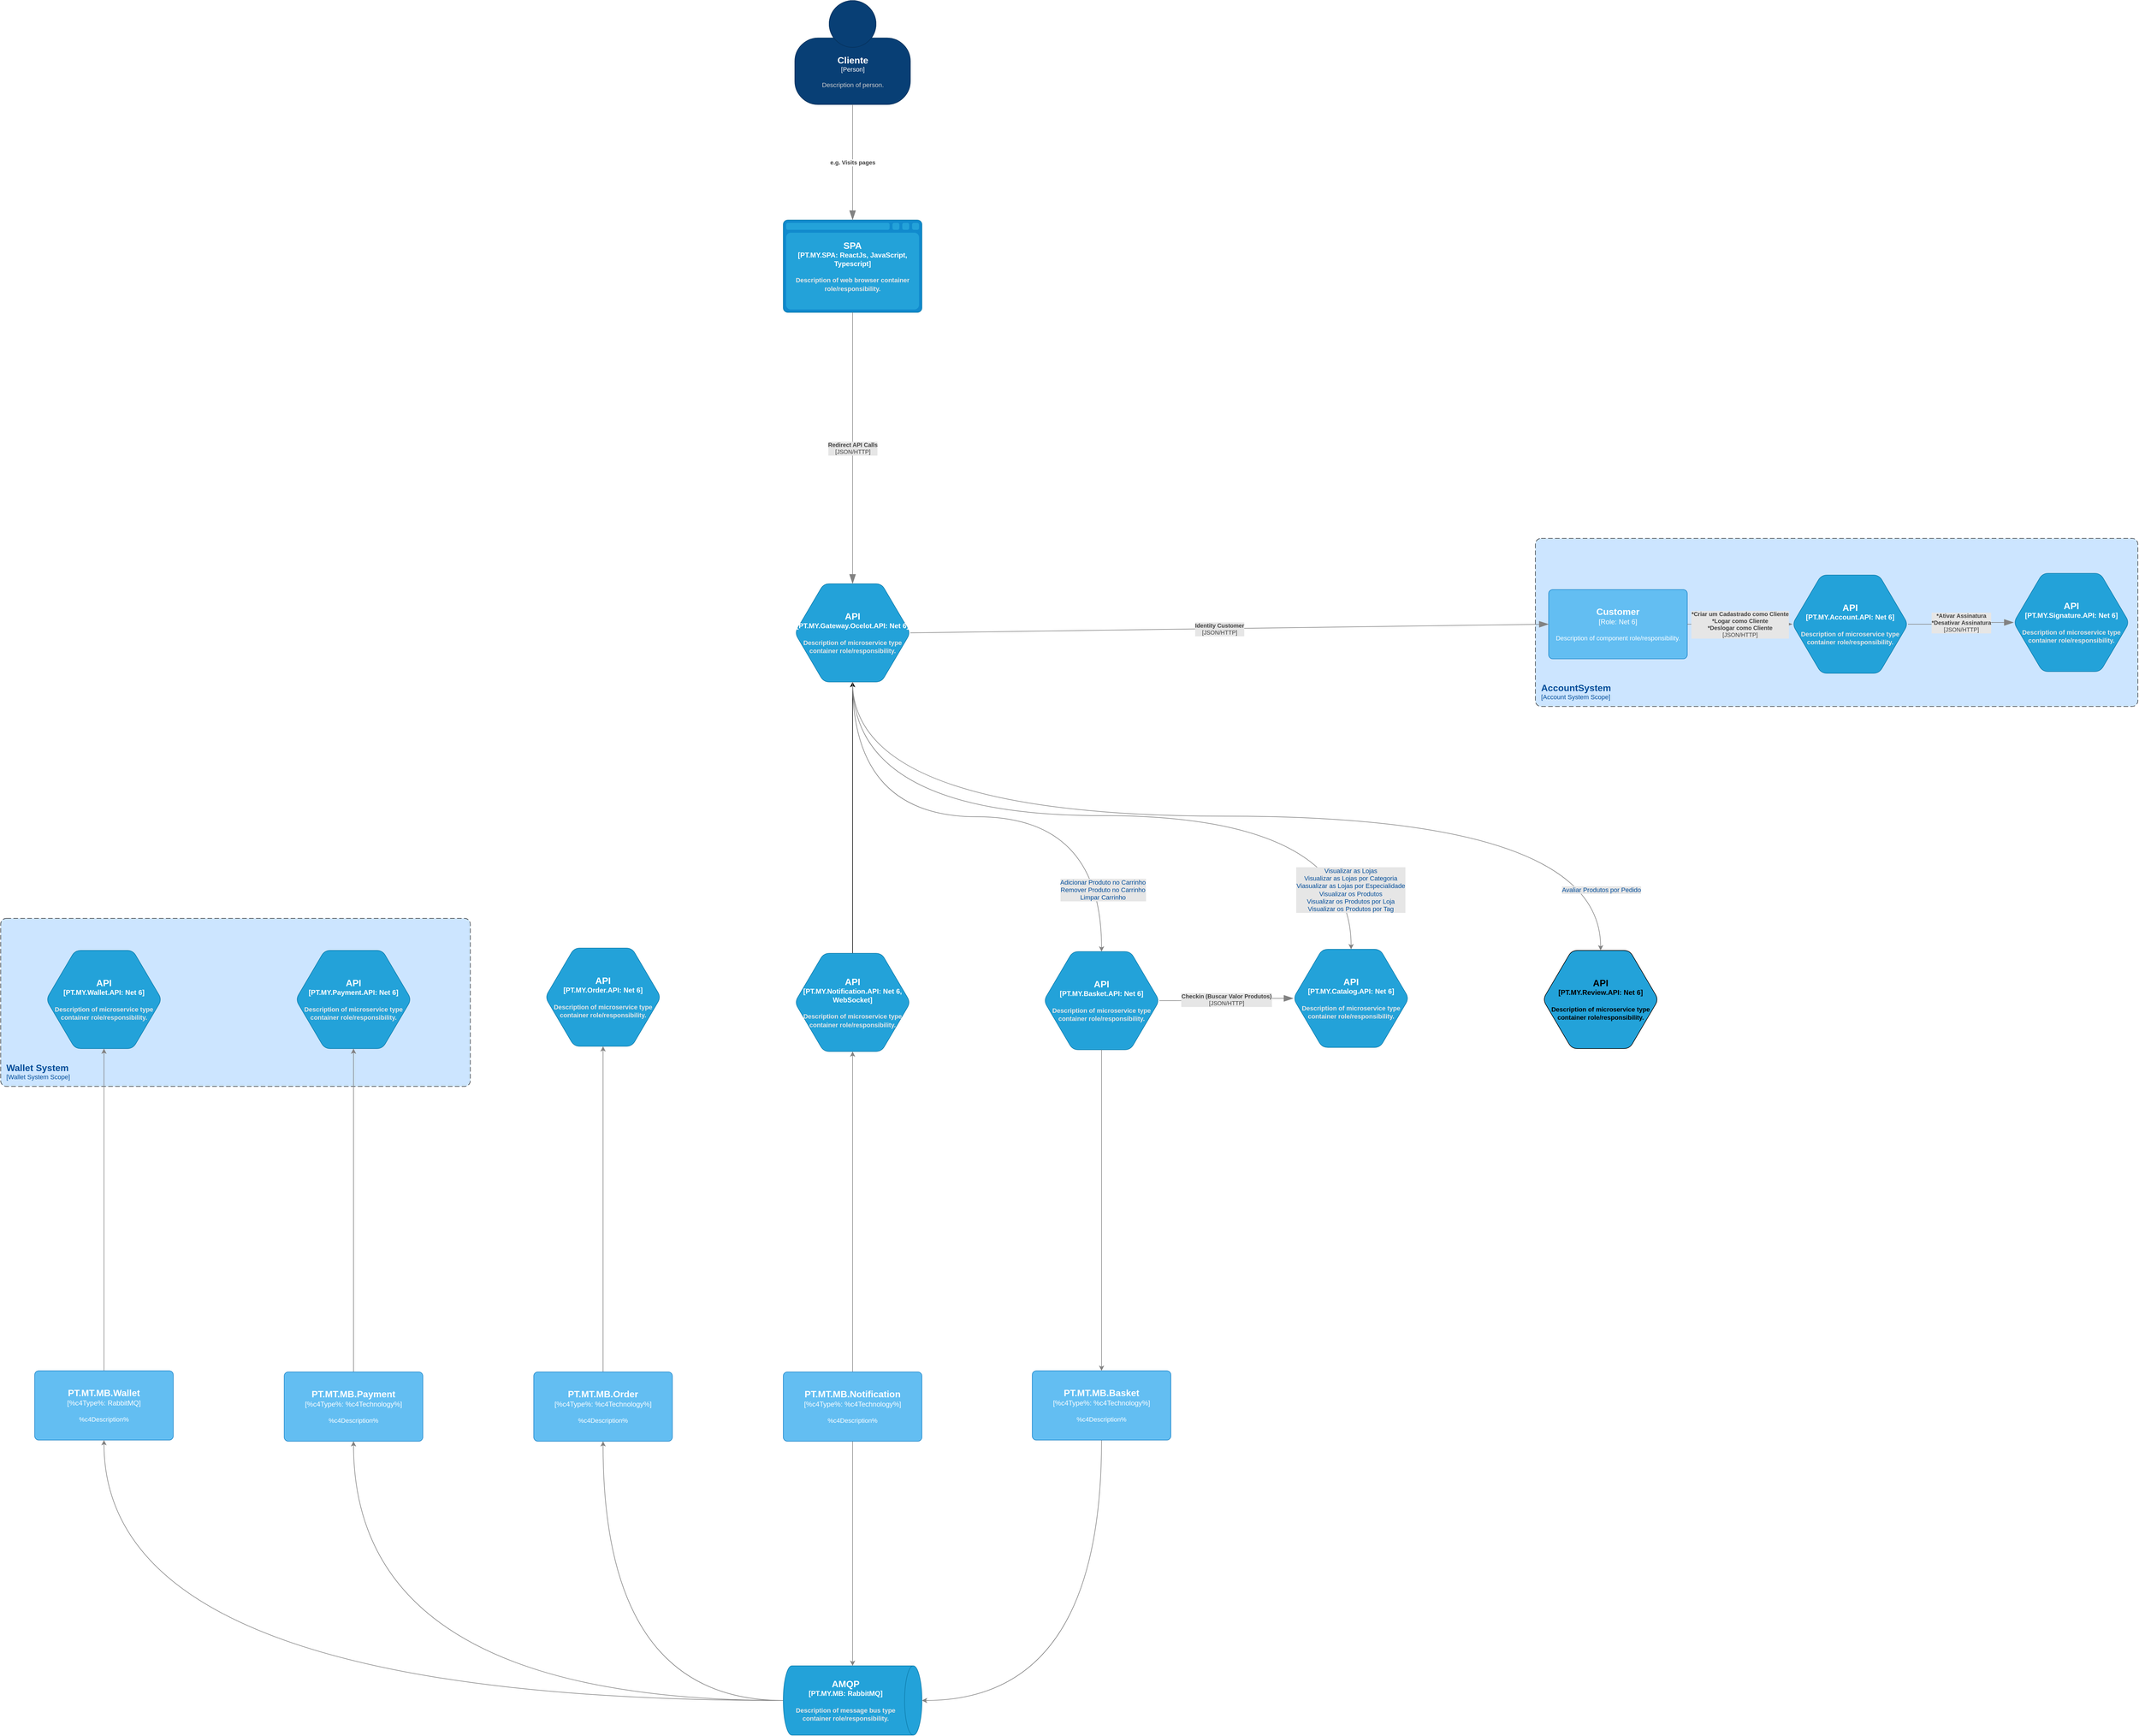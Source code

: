 <mxfile>
    <diagram id="Fgj6R5M_r8Z3wZiKoCzW" name="Client">
        <mxGraphModel dx="4357" dy="2328" grid="0" gridSize="10" guides="0" tooltips="1" connect="1" arrows="1" fold="1" page="0" pageScale="1" pageWidth="413" pageHeight="291" math="0" shadow="0">
            <root>
                <mxCell id="0"/>
                <mxCell id="1" parent="0"/>
                <object placeholders="1" c4Name="AccountSystem" c4Type="AccountScope" c4Application="Account System Scope" label="&lt;font style=&quot;font-size: 16px&quot;&gt;&lt;b&gt;&lt;div style=&quot;text-align: left&quot;&gt;%c4Name%&lt;/div&gt;&lt;/b&gt;&lt;/font&gt;&lt;div style=&quot;text-align: left&quot;&gt;[%c4Application%]&lt;/div&gt;" id="18">
                    <mxCell style="rounded=1;fontSize=11;whiteSpace=wrap;html=1;dashed=1;arcSize=20;fillColor=#cce5ff;strokeColor=#36393d;labelBackgroundColor=none;align=left;verticalAlign=bottom;labelBorderColor=none;spacingTop=0;spacing=10;dashPattern=8 4;metaEdit=1;rotatable=0;perimeter=rectanglePerimeter;labelPadding=0;allowArrows=0;connectable=0;expand=0;recursiveResize=0;editable=1;pointerEvents=0;absoluteArcSize=1;points=[[0.25,0,0],[0.5,0,0],[0.75,0,0],[1,0.25,0],[1,0.5,0],[1,0.75,0],[0.75,1,0],[0.5,1,0],[0.25,1,0],[0,0.75,0],[0,0.5,0],[0,0.25,0]];fontColor=#004C99;" parent="1" vertex="1">
                        <mxGeometry x="1431" y="119.5" width="1043" height="291" as="geometry"/>
                    </mxCell>
                </object>
                <object placeholders="1" c4Name="Wallet System" c4Type="WalletScope" c4Application="Wallet System Scope" label="&lt;font style=&quot;font-size: 16px&quot;&gt;&lt;b&gt;&lt;div style=&quot;text-align: left&quot;&gt;%c4Name%&lt;/div&gt;&lt;/b&gt;&lt;/font&gt;&lt;div style=&quot;text-align: left&quot;&gt;[%c4Application%]&lt;/div&gt;" id="17">
                    <mxCell style="rounded=1;fontSize=11;whiteSpace=wrap;html=1;dashed=1;arcSize=20;fillColor=#cce5ff;strokeColor=#36393d;labelBackgroundColor=none;align=left;verticalAlign=bottom;labelBorderColor=none;spacingTop=0;spacing=10;dashPattern=8 4;metaEdit=1;rotatable=0;perimeter=rectanglePerimeter;labelPadding=0;allowArrows=0;connectable=0;expand=0;recursiveResize=0;editable=1;pointerEvents=0;absoluteArcSize=1;points=[[0.25,0,0],[0.5,0,0],[0.75,0,0],[1,0.25,0],[1,0.5,0],[1,0.75,0],[0.75,1,0],[0.5,1,0],[0.25,1,0],[0,0.75,0],[0,0.5,0],[0,0.25,0]];fontColor=#004C99;" parent="1" vertex="1">
                        <mxGeometry x="-1225.8" y="777.5" width="813" height="291" as="geometry"/>
                    </mxCell>
                </object>
                <mxCell id="27" style="edgeStyle=entityRelationEdgeStyle;html=1;exitX=0.5;exitY=1;exitDx=0;exitDy=0;exitPerimeter=0;labelBackgroundColor=#E6E6E6;fontColor=#004C99;" parent="1" edge="1">
                    <mxGeometry relative="1" as="geometry"/>
                </mxCell>
                <mxCell id="28" value="Visualizar as Lojas&lt;br&gt;Visualizar as Lojas por Categoria&lt;br&gt;Viasualizar as Lojas por Especialidade&lt;br&gt;Visualizar os Produtos&lt;br&gt;Visualizar os Produtos por Loja&lt;br&gt;Visualizar os Produtos por Tag" style="edgeLabel;html=1;align=center;verticalAlign=middle;resizable=0;points=[];fontColor=#004C99;labelBackgroundColor=#E6E6E6;" parent="27" vertex="1" connectable="0">
                    <mxGeometry x="-0.073" relative="1" as="geometry">
                        <mxPoint as="offset"/>
                    </mxGeometry>
                </mxCell>
                <object placeholders="1" c4Type="API" c4Container="PT.MY.Gateway.Ocelot.API" c4Technology="Net 6" c4Description="Description of microservice type container role/responsibility." label="&lt;font style=&quot;font-size: 16px&quot;&gt;&lt;b&gt;%c4Type%&lt;/font&gt;&lt;div&gt;[%c4Container%:&amp;nbsp;%c4Technology%]&lt;/div&gt;&lt;br&gt;&lt;div&gt;&lt;font style=&quot;font-size: 11px&quot;&gt;&lt;font color=&quot;#E6E6E6&quot;&gt;%c4Description%&lt;/font&gt;&lt;/div&gt;" id="2">
                    <mxCell style="shape=hexagon;size=50;perimeter=hexagonPerimeter2;whiteSpace=wrap;html=1;fixedSize=1;rounded=1;labelBackgroundColor=none;fillColor=#23A2D9;fontSize=12;fontColor=#ffffff;align=center;strokeColor=#0E7DAD;metaEdit=1;points=[[0.5,0,0],[1,0.25,0],[1,0.5,0],[1,0.75,0],[0.5,1,0],[0,0.75,0],[0,0.5,0],[0,0.25,0]];resizable=0;" parent="1" vertex="1">
                        <mxGeometry x="149" y="198" width="200" height="170" as="geometry"/>
                    </mxCell>
                </object>
                <object placeholders="1" c4Type="API" c4Container="PT.MY.Wallet.API" c4Technology="Net 6" c4Description="Description of microservice type container role/responsibility." label="&lt;font style=&quot;font-size: 16px&quot;&gt;&lt;b&gt;%c4Type%&lt;/font&gt;&lt;div&gt;[%c4Container%:&amp;nbsp;%c4Technology%]&lt;/div&gt;&lt;br&gt;&lt;div&gt;&lt;font style=&quot;font-size: 11px&quot;&gt;&lt;font color=&quot;#E6E6E6&quot;&gt;%c4Description%&lt;/font&gt;&lt;/div&gt;" id="3">
                    <mxCell style="shape=hexagon;size=50;perimeter=hexagonPerimeter2;whiteSpace=wrap;html=1;fixedSize=1;rounded=1;labelBackgroundColor=none;fillColor=#23A2D9;fontSize=12;fontColor=#ffffff;align=center;strokeColor=#0E7DAD;metaEdit=1;points=[[0.5,0,0],[1,0.25,0],[1,0.5,0],[1,0.75,0],[0.5,1,0],[0,0.75,0],[0,0.5,0],[0,0.25,0]];resizable=0;" parent="1" vertex="1">
                        <mxGeometry x="-1147" y="833" width="200" height="170" as="geometry"/>
                    </mxCell>
                </object>
                <object placeholders="1" c4Type="API" c4Container="PT.MY.Account.API" c4Technology="Net 6" c4Description="Description of microservice type container role/responsibility." label="&lt;font style=&quot;font-size: 16px&quot;&gt;&lt;b&gt;%c4Type%&lt;/font&gt;&lt;div&gt;[%c4Container%:&amp;nbsp;%c4Technology%]&lt;/div&gt;&lt;br&gt;&lt;div&gt;&lt;font style=&quot;font-size: 11px&quot;&gt;&lt;font color=&quot;#E6E6E6&quot;&gt;%c4Description%&lt;/font&gt;&lt;/div&gt;" id="5">
                    <mxCell style="shape=hexagon;size=50;perimeter=hexagonPerimeter2;whiteSpace=wrap;html=1;fixedSize=1;rounded=1;labelBackgroundColor=none;fillColor=#23A2D9;fontSize=12;fontColor=#ffffff;align=center;strokeColor=#0E7DAD;metaEdit=1;points=[[0.5,0,0],[1,0.25,0],[1,0.5,0],[1,0.75,0],[0.5,1,0],[0,0.75,0],[0,0.5,0],[0,0.25,0]];resizable=0;" parent="1" vertex="1">
                        <mxGeometry x="1876" y="183" width="200" height="170" as="geometry"/>
                    </mxCell>
                </object>
                <object placeholders="1" c4Type="API" c4Container="PT.MY.Review.API" c4Technology="Net 6" c4Description="Description of microservice type container role/responsibility." label="&lt;font style=&quot;font-size: 16px&quot;&gt;&lt;b&gt;%c4Type%&lt;/b&gt;&lt;/font&gt;&lt;div&gt;&lt;b&gt;[%c4Container%:&amp;nbsp;%c4Technology%]&lt;/b&gt;&lt;/div&gt;&lt;b&gt;&lt;br&gt;&lt;div&gt;&lt;font style=&quot;font-size: 11px&quot;&gt;&lt;font&gt;%c4Description%&lt;/font&gt;&lt;/font&gt;&lt;/div&gt;&lt;/b&gt;" id="7">
                    <mxCell style="shape=hexagon;size=50;perimeter=hexagonPerimeter2;whiteSpace=wrap;html=1;fixedSize=1;rounded=1;labelBackgroundColor=none;fontSize=12;align=center;metaEdit=1;points=[[0.5,0,0],[1,0.25,0],[1,0.5,0],[1,0.75,0],[0.5,1,0],[0,0.75,0],[0,0.5,0],[0,0.25,0]];resizable=0;fillColor=#23A2D9;" parent="1" vertex="1">
                        <mxGeometry x="1444" y="833" width="200" height="170" as="geometry"/>
                    </mxCell>
                </object>
                <object placeholders="1" c4Type="API" c4Container="PT.MY.Payment.API" c4Technology="Net 6" c4Description="Description of microservice type container role/responsibility." label="&lt;font style=&quot;font-size: 16px&quot;&gt;&lt;b&gt;%c4Type%&lt;/font&gt;&lt;div&gt;[%c4Container%:&amp;nbsp;%c4Technology%]&lt;/div&gt;&lt;br&gt;&lt;div&gt;&lt;font style=&quot;font-size: 11px&quot;&gt;&lt;font color=&quot;#E6E6E6&quot;&gt;%c4Description%&lt;/font&gt;&lt;/div&gt;" id="8">
                    <mxCell style="shape=hexagon;size=50;perimeter=hexagonPerimeter2;whiteSpace=wrap;html=1;fixedSize=1;rounded=1;labelBackgroundColor=none;fillColor=#23A2D9;fontSize=12;fontColor=#ffffff;align=center;strokeColor=#0E7DAD;metaEdit=1;points=[[0.5,0,0],[1,0.25,0],[1,0.5,0],[1,0.75,0],[0.5,1,0],[0,0.75,0],[0,0.5,0],[0,0.25,0]];resizable=0;" parent="1" vertex="1">
                        <mxGeometry x="-715" y="833" width="200" height="170" as="geometry"/>
                    </mxCell>
                </object>
                <object placeholders="1" c4Type="API" c4Container="PT.MY.Signature.API" c4Technology="Net 6" c4Description="Description of microservice type container role/responsibility." label="&lt;font style=&quot;font-size: 16px&quot;&gt;&lt;b&gt;%c4Type%&lt;/font&gt;&lt;div&gt;[%c4Container%:&amp;nbsp;%c4Technology%]&lt;/div&gt;&lt;br&gt;&lt;div&gt;&lt;font style=&quot;font-size: 11px&quot;&gt;&lt;font color=&quot;#E6E6E6&quot;&gt;%c4Description%&lt;/font&gt;&lt;/div&gt;" id="9">
                    <mxCell style="shape=hexagon;size=50;perimeter=hexagonPerimeter2;whiteSpace=wrap;html=1;fixedSize=1;rounded=1;labelBackgroundColor=none;fillColor=#23A2D9;fontSize=12;fontColor=#ffffff;align=center;strokeColor=#0E7DAD;metaEdit=1;points=[[0.5,0,0],[1,0.25,0],[1,0.5,0],[1,0.75,0],[0.5,1,0],[0,0.75,0],[0,0.5,0],[0,0.25,0]];resizable=0;" parent="1" vertex="1">
                        <mxGeometry x="2259" y="180" width="200" height="170" as="geometry"/>
                    </mxCell>
                </object>
                <mxCell id="26" style="html=1;exitX=0.5;exitY=0;exitDx=0;exitDy=0;exitPerimeter=0;labelBackgroundColor=#E6E6E6;fontColor=#004C99;entryX=0.5;entryY=1;entryDx=0;entryDy=0;entryPerimeter=0;" parent="1" source="10" target="2" edge="1">
                    <mxGeometry relative="1" as="geometry">
                        <mxPoint x="312" y="517" as="targetPoint"/>
                    </mxGeometry>
                </mxCell>
                <object placeholders="1" c4Type="API" c4Container="PT.MY.Notification.API" c4Technology="Net 6, WebSocket" c4Description="Description of microservice type container role/responsibility." label="&lt;font style=&quot;font-size: 16px&quot;&gt;&lt;b&gt;%c4Type%&lt;/font&gt;&lt;div&gt;[%c4Container%:&amp;nbsp;%c4Technology%]&lt;/div&gt;&lt;br&gt;&lt;div&gt;&lt;font style=&quot;font-size: 11px&quot;&gt;&lt;font color=&quot;#E6E6E6&quot;&gt;%c4Description%&lt;/font&gt;&lt;/div&gt;" id="10">
                    <mxCell style="shape=hexagon;size=50;perimeter=hexagonPerimeter2;whiteSpace=wrap;html=1;fixedSize=1;rounded=1;labelBackgroundColor=none;fillColor=#23A2D9;fontSize=12;fontColor=#ffffff;align=center;strokeColor=#0E7DAD;metaEdit=1;points=[[0.5,0,0],[1,0.25,0],[1,0.5,0],[1,0.75,0],[0.5,1,0],[0,0.75,0],[0,0.5,0],[0,0.25,0]];resizable=0;" parent="1" vertex="1">
                        <mxGeometry x="149" y="838" width="200" height="170" as="geometry"/>
                    </mxCell>
                </object>
                <object placeholders="1" c4Type="API" c4Container="PT.MY.Order.API" c4Technology="Net 6" c4Description="Description of microservice type container role/responsibility." label="&lt;font style=&quot;font-size: 16px&quot;&gt;&lt;b&gt;%c4Type%&lt;/font&gt;&lt;div&gt;[%c4Container%:&amp;nbsp;%c4Technology%]&lt;/div&gt;&lt;br&gt;&lt;div&gt;&lt;font style=&quot;font-size: 11px&quot;&gt;&lt;font color=&quot;#E6E6E6&quot;&gt;%c4Description%&lt;/font&gt;&lt;/div&gt;" id="11">
                    <mxCell style="shape=hexagon;size=50;perimeter=hexagonPerimeter2;whiteSpace=wrap;html=1;fixedSize=1;rounded=1;labelBackgroundColor=none;fillColor=#23A2D9;fontSize=12;fontColor=#ffffff;align=center;strokeColor=#0E7DAD;metaEdit=1;points=[[0.5,0,0],[1,0.25,0],[1,0.5,0],[1,0.75,0],[0.5,1,0],[0,0.75,0],[0,0.5,0],[0,0.25,0]];resizable=0;" parent="1" vertex="1">
                        <mxGeometry x="-283" y="829" width="200" height="170" as="geometry"/>
                    </mxCell>
                </object>
                <mxCell id="82" style="edgeStyle=orthogonalEdgeStyle;curved=1;html=1;entryX=0.5;entryY=1;entryDx=0;entryDy=0;entryPerimeter=0;labelBackgroundColor=#E6E6E6;fontColor=#000000;strokeColor=#828282;" parent="1" source="12" target="68" edge="1">
                    <mxGeometry relative="1" as="geometry"/>
                </mxCell>
                <mxCell id="83" style="edgeStyle=orthogonalEdgeStyle;curved=1;html=1;entryX=0.5;entryY=1;entryDx=0;entryDy=0;entryPerimeter=0;labelBackgroundColor=#E6E6E6;fontColor=#000000;strokeColor=#828282;" parent="1" source="12" target="73" edge="1">
                    <mxGeometry relative="1" as="geometry"/>
                </mxCell>
                <mxCell id="84" style="edgeStyle=orthogonalEdgeStyle;curved=1;html=1;entryX=0.5;entryY=1;entryDx=0;entryDy=0;entryPerimeter=0;labelBackgroundColor=#E6E6E6;fontColor=#000000;strokeColor=#828282;" parent="1" source="12" target="74" edge="1">
                    <mxGeometry relative="1" as="geometry"/>
                </mxCell>
                <object placeholders="1" c4Type="AMQP" c4Container="PT.MY.MB" c4Technology="RabbitMQ" c4Description="Description of message bus type container role/responsibility." label="&lt;font style=&quot;font-size: 16px&quot;&gt;&lt;b&gt;%c4Type%&lt;/font&gt;&lt;div&gt;[%c4Container%:&amp;nbsp;%c4Technology%]&lt;/div&gt;&lt;br&gt;&lt;div&gt;&lt;font style=&quot;font-size: 11px&quot;&gt;&lt;font color=&quot;#E6E6E6&quot;&gt;%c4Description%&lt;/font&gt;&lt;/div&gt;" id="12">
                    <mxCell style="shape=cylinder3;size=15;direction=south;whiteSpace=wrap;html=1;boundedLbl=1;rounded=0;labelBackgroundColor=none;fillColor=#23A2D9;fontSize=12;fontColor=#ffffff;align=center;strokeColor=#0E7DAD;metaEdit=1;points=[[0.5,0,0],[1,0.25,0],[1,0.5,0],[1,0.75,0],[0.5,1,0],[0,0.75,0],[0,0.5,0],[0,0.25,0]];resizable=0;" parent="1" vertex="1">
                        <mxGeometry x="129" y="2072" width="240" height="120" as="geometry"/>
                    </mxCell>
                </object>
                <object placeholders="1" c4Name="Cliente" c4Type="Person" c4Description="Description of person." label="&lt;font style=&quot;font-size: 16px&quot;&gt;&lt;b&gt;%c4Name%&lt;/b&gt;&lt;/font&gt;&lt;div&gt;[%c4Type%]&lt;/div&gt;&lt;br&gt;&lt;div&gt;&lt;font style=&quot;font-size: 11px&quot;&gt;&lt;font color=&quot;#cccccc&quot;&gt;%c4Description%&lt;/font&gt;&lt;/div&gt;" id="14">
                    <mxCell style="html=1;fontSize=11;dashed=0;whitespace=wrap;fillColor=#083F75;strokeColor=#06315C;fontColor=#ffffff;shape=mxgraph.c4.person2;align=center;metaEdit=1;points=[[0.5,0,0],[1,0.5,0],[1,0.75,0],[0.75,1,0],[0.5,1,0],[0.25,1,0],[0,0.75,0],[0,0.5,0]];resizable=0;" parent="1" vertex="1">
                        <mxGeometry x="149" y="-812" width="200" height="180" as="geometry"/>
                    </mxCell>
                </object>
                <object placeholders="1" c4Name="Customer" c4Type="Role" c4Technology="Net 6" c4Description="Description of component role/responsibility." label="&lt;font style=&quot;font-size: 16px&quot;&gt;&lt;b&gt;%c4Name%&lt;/b&gt;&lt;/font&gt;&lt;div&gt;[%c4Type%: %c4Technology%]&lt;/div&gt;&lt;br&gt;&lt;div&gt;&lt;font style=&quot;font-size: 11px&quot;&gt;%c4Description%&lt;/font&gt;&lt;/div&gt;" id="15">
                    <mxCell style="rounded=1;whiteSpace=wrap;html=1;labelBackgroundColor=none;fillColor=#63BEF2;fontColor=#ffffff;align=center;arcSize=6;strokeColor=#2086C9;metaEdit=1;resizable=0;points=[[0.25,0,0],[0.5,0,0],[0.75,0,0],[1,0.25,0],[1,0.5,0],[1,0.75,0],[0.75,1,0],[0.5,1,0],[0.25,1,0],[0,0.75,0],[0,0.5,0],[0,0.25,0]];" parent="1" vertex="1">
                        <mxGeometry x="1454" y="208" width="240" height="120" as="geometry"/>
                    </mxCell>
                </object>
                <object placeholders="1" c4Type="SPA" c4Container="PT.MY.SPA" c4Technology="ReactJs, JavaScript, Typescript" c4Description="Description of web browser container role/responsibility." label="&lt;font style=&quot;font-size: 16px&quot;&gt;&lt;b&gt;%c4Type%&lt;/font&gt;&lt;div&gt;[%c4Container%:&amp;nbsp;%c4Technology%]&lt;/div&gt;&lt;br&gt;&lt;div&gt;&lt;font style=&quot;font-size: 11px&quot;&gt;&lt;font color=&quot;#E6E6E6&quot;&gt;%c4Description%&lt;/font&gt;&lt;/div&gt;" id="16">
                    <mxCell style="shape=mxgraph.c4.webBrowserContainer;whiteSpace=wrap;html=1;boundedLbl=1;rounded=0;labelBackgroundColor=none;fillColor=#118ACD;fontSize=12;fontColor=#ffffff;align=center;strokeColor=#0E7DAD;metaEdit=1;points=[[0.5,0,0],[1,0.25,0],[1,0.5,0],[1,0.75,0],[0.5,1,0],[0,0.75,0],[0,0.5,0],[0,0.25,0]];resizable=0;" parent="1" vertex="1">
                        <mxGeometry x="129" y="-432" width="240" height="160" as="geometry"/>
                    </mxCell>
                </object>
                <object placeholders="1" c4Type="Relationship" c4Technology="JSON/HTTP" c4Description="Redirect API Calls" label="&lt;div style=&quot;text-align: left&quot;&gt;&lt;div style=&quot;text-align: center&quot;&gt;&lt;b&gt;%c4Description%&lt;/b&gt;&lt;/div&gt;&lt;div style=&quot;text-align: center&quot;&gt;[%c4Technology%]&lt;/div&gt;&lt;/div&gt;" id="20">
                    <mxCell style="endArrow=blockThin;html=1;fontSize=10;fontColor=#404040;strokeWidth=1;endFill=1;strokeColor=#828282;elbow=vertical;metaEdit=1;endSize=14;startSize=14;jumpStyle=arc;jumpSize=16;rounded=0;edgeStyle=orthogonalEdgeStyle;exitX=0.5;exitY=1;exitDx=0;exitDy=0;exitPerimeter=0;entryX=0.5;entryY=0;entryDx=0;entryDy=0;entryPerimeter=0;labelBackgroundColor=#E6E6E6;" parent="1" source="16" target="2" edge="1">
                        <mxGeometry x="-0.007" width="240" relative="1" as="geometry">
                            <mxPoint x="770" y="-78" as="sourcePoint"/>
                            <mxPoint x="1010" y="-78" as="targetPoint"/>
                            <mxPoint y="1" as="offset"/>
                        </mxGeometry>
                    </mxCell>
                </object>
                <object placeholders="1" c4Type="Relationship" c4Description="e.g. Visits pages" label="&lt;div style=&quot;text-align: left&quot;&gt;&lt;div style=&quot;text-align: center&quot;&gt;&lt;b&gt;%c4Description%&lt;/b&gt;&lt;/div&gt;" id="21">
                    <mxCell style="endArrow=blockThin;html=1;fontSize=10;fontColor=#404040;strokeWidth=1;endFill=1;strokeColor=#828282;elbow=vertical;metaEdit=1;endSize=14;startSize=14;jumpStyle=arc;jumpSize=16;rounded=0;edgeStyle=orthogonalEdgeStyle;exitX=0.5;exitY=1;exitDx=0;exitDy=0;exitPerimeter=0;entryX=0.5;entryY=0;entryDx=0;entryDy=0;entryPerimeter=0;" parent="1" source="14" target="16" edge="1">
                        <mxGeometry width="240" relative="1" as="geometry">
                            <mxPoint x="770" y="-78" as="sourcePoint"/>
                            <mxPoint x="1010" y="-78" as="targetPoint"/>
                        </mxGeometry>
                    </mxCell>
                </object>
                <object placeholders="1" c4Type="Relationship" c4Technology="JSON/HTTP" c4Description="*Criar um Cadastrado como Cliente&#10;*Logar como Cliente&#10;*Deslogar como Cliente" label="&lt;div style=&quot;text-align: left&quot;&gt;&lt;div style=&quot;text-align: center&quot;&gt;&lt;b&gt;%c4Description%&lt;/b&gt;&lt;/div&gt;&lt;div style=&quot;text-align: center&quot;&gt;[%c4Technology%]&lt;/div&gt;&lt;/div&gt;" id="22">
                    <mxCell style="endArrow=blockThin;html=1;fontSize=10;fontColor=#404040;strokeWidth=1;endFill=1;strokeColor=#828282;elbow=vertical;metaEdit=1;endSize=14;startSize=14;jumpStyle=arc;jumpSize=16;rounded=0;edgeStyle=orthogonalEdgeStyle;labelBackgroundColor=#E6E6E6;exitX=1;exitY=0.5;exitDx=0;exitDy=0;exitPerimeter=0;entryX=0;entryY=0.5;entryDx=0;entryDy=0;entryPerimeter=0;" parent="1" source="15" target="5" edge="1">
                        <mxGeometry x="0.001" width="240" relative="1" as="geometry">
                            <mxPoint x="730" y="253" as="sourcePoint"/>
                            <mxPoint x="703" y="159" as="targetPoint"/>
                            <mxPoint as="offset"/>
                        </mxGeometry>
                    </mxCell>
                </object>
                <object placeholders="1" c4Type="Relationship" c4Technology="JSON/HTTP" c4Description="Identity Customer" label="&lt;div style=&quot;text-align: left&quot;&gt;&lt;div style=&quot;text-align: center&quot;&gt;&lt;b&gt;%c4Description%&lt;/b&gt;&lt;/div&gt;&lt;div style=&quot;text-align: center&quot;&gt;[%c4Technology%]&lt;/div&gt;&lt;/div&gt;" id="23">
                    <mxCell style="endArrow=blockThin;html=1;fontSize=10;fontColor=#404040;strokeWidth=1;endFill=1;strokeColor=#828282;elbow=vertical;metaEdit=1;endSize=14;startSize=14;jumpStyle=arc;jumpSize=16;rounded=0;labelBackgroundColor=#E6E6E6;exitX=1;exitY=0.5;exitDx=0;exitDy=0;exitPerimeter=0;entryX=0;entryY=0.5;entryDx=0;entryDy=0;entryPerimeter=0;" parent="1" source="2" target="15" edge="1">
                        <mxGeometry x="-0.032" width="240" relative="1" as="geometry">
                            <mxPoint x="1013" y="275.0" as="sourcePoint"/>
                            <mxPoint x="739" y="265" as="targetPoint"/>
                            <mxPoint as="offset"/>
                        </mxGeometry>
                    </mxCell>
                </object>
                <object placeholders="1" c4Type="Relationship" c4Technology="JSON/HTTP" c4Description="*Ativar Assinatura&#10;*Desativar Assinatura" label="&lt;div style=&quot;text-align: left&quot;&gt;&lt;div style=&quot;text-align: center&quot;&gt;&lt;b&gt;%c4Description%&lt;/b&gt;&lt;/div&gt;&lt;div style=&quot;text-align: center&quot;&gt;[%c4Technology%]&lt;/div&gt;&lt;/div&gt;" id="24">
                    <mxCell style="endArrow=blockThin;html=1;fontSize=10;fontColor=#404040;strokeWidth=1;endFill=1;strokeColor=#828282;elbow=vertical;metaEdit=1;endSize=14;startSize=14;jumpStyle=arc;jumpSize=16;rounded=0;edgeStyle=orthogonalEdgeStyle;labelBackgroundColor=#E6E6E6;exitX=1;exitY=0.5;exitDx=0;exitDy=0;exitPerimeter=0;entryX=0;entryY=0.5;entryDx=0;entryDy=0;entryPerimeter=0;" parent="1" source="5" target="9" edge="1">
                        <mxGeometry x="0.017" width="240" relative="1" as="geometry">
                            <mxPoint x="1166" y="347" as="sourcePoint"/>
                            <mxPoint x="1406" y="347" as="targetPoint"/>
                            <mxPoint as="offset"/>
                        </mxGeometry>
                    </mxCell>
                </object>
                <mxCell id="29" style="edgeStyle=orthogonalEdgeStyle;html=1;labelBackgroundColor=#E6E6E6;fontColor=#004C99;entryX=0.5;entryY=0;entryDx=0;entryDy=0;entryPerimeter=0;curved=1;exitX=0.5;exitY=1;exitDx=0;exitDy=0;exitPerimeter=0;strokeColor=#828282;" parent="1" source="2" target="7" edge="1">
                    <mxGeometry relative="1" as="geometry">
                        <mxPoint x="730" y="340" as="sourcePoint"/>
                        <mxPoint x="1206.102" y="594" as="targetPoint"/>
                    </mxGeometry>
                </mxCell>
                <mxCell id="30" value="Avaliar Produtos por Pedido" style="edgeLabel;html=1;align=center;verticalAlign=middle;resizable=0;points=[];fontColor=#004C99;labelBackgroundColor=#E6E6E6;" parent="29" vertex="1" connectable="0">
                    <mxGeometry x="-0.073" relative="1" as="geometry">
                        <mxPoint x="712" y="127" as="offset"/>
                    </mxGeometry>
                </mxCell>
                <mxCell id="36" style="edgeStyle=orthogonalEdgeStyle;html=1;exitX=0.5;exitY=1;exitDx=0;exitDy=0;exitPerimeter=0;labelBackgroundColor=#E6E6E6;fontColor=#004C99;curved=1;entryX=0.5;entryY=0;entryDx=0;entryDy=0;entryPerimeter=0;strokeColor=#828282;" parent="1" source="2" target="42" edge="1">
                    <mxGeometry relative="1" as="geometry">
                        <mxPoint x="539" y="420.5" as="sourcePoint"/>
                        <mxPoint x="1196" y="821" as="targetPoint"/>
                    </mxGeometry>
                </mxCell>
                <mxCell id="37" value="Visualizar as Lojas&lt;br&gt;Visualizar as Lojas por Categoria&lt;br&gt;Viasualizar as Lojas por Especialidade&lt;br&gt;Visualizar os Produtos&lt;br&gt;Visualizar os Produtos por Loja&lt;br&gt;Visualizar os Produtos por Tag" style="edgeLabel;html=1;align=center;verticalAlign=middle;resizable=0;points=[];fontColor=#004C99;labelBackgroundColor=#E6E6E6;" parent="36" vertex="1" connectable="0">
                    <mxGeometry x="-0.073" relative="1" as="geometry">
                        <mxPoint x="479" y="128" as="offset"/>
                    </mxGeometry>
                </mxCell>
                <mxCell id="39" style="edgeStyle=orthogonalEdgeStyle;html=1;exitX=0.5;exitY=1;exitDx=0;exitDy=0;exitPerimeter=0;labelBackgroundColor=#E6E6E6;fontColor=#004C99;curved=1;strokeColor=#828282;entryX=0.5;entryY=0;entryDx=0;entryDy=0;entryPerimeter=0;" parent="1" source="2" target="43" edge="1">
                    <mxGeometry relative="1" as="geometry">
                        <mxPoint x="599" y="360" as="sourcePoint"/>
                        <mxPoint x="922.974" y="827" as="targetPoint"/>
                    </mxGeometry>
                </mxCell>
                <mxCell id="40" value="Adicionar Produto no Carrinho&lt;br&gt;Remover Produto no Carrinho&lt;br&gt;Limpar Carrinho" style="edgeLabel;html=1;align=center;verticalAlign=middle;resizable=0;points=[];fontColor=#004C99;labelBackgroundColor=#E6E6E6;" parent="39" vertex="1" connectable="0">
                    <mxGeometry x="-0.073" relative="1" as="geometry">
                        <mxPoint x="250" y="126" as="offset"/>
                    </mxGeometry>
                </mxCell>
                <object placeholders="1" c4Type="API" c4Container="PT.MY.Catalog.API" c4Technology="Net 6" c4Description="Description of microservice type container role/responsibility." label="&lt;font style=&quot;font-size: 16px&quot;&gt;&lt;b&gt;%c4Type%&lt;/font&gt;&lt;div&gt;[%c4Container%:&amp;nbsp;%c4Technology%]&lt;/div&gt;&lt;br&gt;&lt;div&gt;&lt;font style=&quot;font-size: 11px&quot;&gt;&lt;font color=&quot;#E6E6E6&quot;&gt;%c4Description%&lt;/font&gt;&lt;/div&gt;" id="42">
                    <mxCell style="shape=hexagon;size=50;perimeter=hexagonPerimeter2;whiteSpace=wrap;html=1;fixedSize=1;rounded=1;labelBackgroundColor=none;fillColor=#23A2D9;fontSize=12;fontColor=#ffffff;align=center;strokeColor=#0E7DAD;metaEdit=1;points=[[0.5,0,0],[1,0.25,0],[1,0.5,0],[1,0.75,0],[0.5,1,0],[0,0.75,0],[0,0.5,0],[0,0.25,0]];resizable=0;" parent="1" vertex="1">
                        <mxGeometry x="1012" y="831" width="200" height="170" as="geometry"/>
                    </mxCell>
                </object>
                <object placeholders="1" c4Type="API" c4Container="PT.MY.Basket.API" c4Technology="Net 6" c4Description="Description of microservice type container role/responsibility." label="&lt;font style=&quot;font-size: 16px&quot;&gt;&lt;b&gt;%c4Type%&lt;/font&gt;&lt;div&gt;[%c4Container%:&amp;nbsp;%c4Technology%]&lt;/div&gt;&lt;br&gt;&lt;div&gt;&lt;font style=&quot;font-size: 11px&quot;&gt;&lt;font color=&quot;#E6E6E6&quot;&gt;%c4Description%&lt;/font&gt;&lt;/div&gt;" id="43">
                    <mxCell style="shape=hexagon;size=50;perimeter=hexagonPerimeter2;whiteSpace=wrap;html=1;fixedSize=1;rounded=1;labelBackgroundColor=none;fillColor=#23A2D9;fontSize=12;fontColor=#ffffff;align=center;strokeColor=#0E7DAD;metaEdit=1;points=[[0.5,0,0],[1,0.25,0],[1,0.5,0],[1,0.75,0],[0.5,1,0],[0,0.75,0],[0,0.5,0],[0,0.25,0]];resizable=0;" parent="1" vertex="1">
                        <mxGeometry x="580" y="835" width="200" height="170" as="geometry"/>
                    </mxCell>
                </object>
                <object placeholders="1" c4Type="Relationship" c4Technology="JSON/HTTP" c4Description="Checkin (Buscar Valor Produtos)" label="&lt;div style=&quot;text-align: left&quot;&gt;&lt;div style=&quot;text-align: center&quot;&gt;&lt;b&gt;%c4Description%&lt;/b&gt;&lt;/div&gt;&lt;div style=&quot;text-align: center&quot;&gt;[%c4Technology%]&lt;/div&gt;&lt;/div&gt;" id="49">
                    <mxCell style="endArrow=blockThin;html=1;fontSize=10;fontColor=#404040;strokeWidth=1;endFill=1;strokeColor=#828282;elbow=vertical;metaEdit=1;endSize=14;startSize=14;jumpStyle=arc;jumpSize=16;rounded=0;edgeStyle=orthogonalEdgeStyle;labelBackgroundColor=#E6E6E6;curved=1;entryX=0;entryY=0.5;entryDx=0;entryDy=0;entryPerimeter=0;exitX=1;exitY=0.5;exitDx=0;exitDy=0;exitPerimeter=0;" parent="1" source="43" target="42" edge="1">
                        <mxGeometry width="240" relative="1" as="geometry">
                            <mxPoint x="368" y="870" as="sourcePoint"/>
                            <mxPoint x="608" y="870" as="targetPoint"/>
                        </mxGeometry>
                    </mxCell>
                </object>
                <mxCell id="85" style="edgeStyle=orthogonalEdgeStyle;curved=1;html=1;entryX=0.5;entryY=1;entryDx=0;entryDy=0;entryPerimeter=0;labelBackgroundColor=#E6E6E6;fontColor=#000000;strokeColor=#828282;" parent="1" source="68" target="11" edge="1">
                    <mxGeometry relative="1" as="geometry"/>
                </mxCell>
                <object placeholders="1" c4Name="PT.MT.MB.Order" label="&lt;font style=&quot;font-size: 16px&quot;&gt;&lt;b&gt;%c4Name%&lt;/b&gt;&lt;/font&gt;&lt;div&gt;[%c4Type%: %c4Technology%]&lt;/div&gt;&lt;br&gt;&lt;div&gt;&lt;font style=&quot;font-size: 11px&quot;&gt;%c4Description%&lt;/font&gt;&lt;/div&gt;" Status="CheckoutProcess (O Cliente fecha o carrinho);&#10;OrderCreated (Cliente faz Pedido) - (Lojista e Notificado);&#10;OrderPayment (O Pedido do Cliente foi Pago) - *Lojista e Notificado)&#10;OrderAccepted (Lojista aceita o Pedido) -  (Cliente e Notificado);&#10;OrderInProcess (Lojista começa a produzir o Pedido) -  (Cliente e Notificado); &#10;OrderReady (Pedido produzido com sucesso) - (Cliente e Notificado);&#10;OrderWaitingDelivery (Pedido esta aguardando o Motorista) - (Cliente e Motorista são Notificados);&#10;OrderAcceptedDriver (Motorista aceita o Pedido) - (Cliente e Lojista são Notificados);&#10;OrderCollectedDriver (Motorista pega o pedido) - (Cliente e Lojista são notificados);&#10;OrderInMotion (O motorista envia notificações de trajetoria) - (Cliente é Lojista são notificados da Trajetoria);&#10;OrderDelivered (O motorista entrega para cliente é mesmo aceita no App) (Cliente, Motorista e Lojista são  notificados)&#10;" id="68">
                    <mxCell style="rounded=1;whiteSpace=wrap;html=1;labelBackgroundColor=none;fillColor=#63BEF2;fontColor=#ffffff;align=center;arcSize=6;strokeColor=#2086C9;metaEdit=1;resizable=0;points=[[0.25,0,0],[0.5,0,0],[0.75,0,0],[1,0.25,0],[1,0.5,0],[1,0.75,0],[0.75,1,0],[0.5,1,0],[0.25,1,0],[0,0.75,0],[0,0.5,0],[0,0.25,0]];" parent="1" vertex="1">
                        <mxGeometry x="-303" y="1563" width="240" height="120" as="geometry"/>
                    </mxCell>
                </object>
                <mxCell id="76" style="edgeStyle=orthogonalEdgeStyle;curved=1;html=1;entryX=0.5;entryY=1;entryDx=0;entryDy=0;entryPerimeter=0;labelBackgroundColor=#E6E6E6;fontColor=#000000;strokeColor=#828282;" parent="1" source="71" target="10" edge="1">
                    <mxGeometry relative="1" as="geometry"/>
                </mxCell>
                <mxCell id="80" style="edgeStyle=orthogonalEdgeStyle;curved=1;html=1;entryX=0;entryY=0.5;entryDx=0;entryDy=0;entryPerimeter=0;labelBackgroundColor=#E6E6E6;fontColor=#000000;strokeColor=#828282;" parent="1" source="71" target="12" edge="1">
                    <mxGeometry relative="1" as="geometry"/>
                </mxCell>
                <object placeholders="1" c4Name="PT.MT.MB.Notification" label="&lt;font style=&quot;font-size: 16px&quot;&gt;&lt;b&gt;%c4Name%&lt;/b&gt;&lt;/font&gt;&lt;div&gt;[%c4Type%: %c4Technology%]&lt;/div&gt;&lt;br&gt;&lt;div&gt;&lt;font style=&quot;font-size: 11px&quot;&gt;%c4Description%&lt;/font&gt;&lt;/div&gt;" Subscriber="OrderCreated ;&#10;OrderAccepted ;&#10;OrderInProcess ;&#10;OrderReady ;&#10;OrderWaitingDelivery ;&#10;OrderAcceptedDriver ;&#10;OrderCollectedDriver;&#10;OrderInMotion;&#10;OrderDelivered;&#10;PaymentProcess;&#10;PaymentSucess;&#10;PaymentFailed;&#10;&#10;&#10;&#10;&#10;" id="71">
                    <mxCell style="rounded=1;whiteSpace=wrap;html=1;labelBackgroundColor=none;fillColor=#63BEF2;fontColor=#ffffff;align=center;arcSize=6;strokeColor=#2086C9;metaEdit=1;resizable=0;points=[[0.25,0,0],[0.5,0,0],[0.75,0,0],[1,0.25,0],[1,0.5,0],[1,0.75,0],[0.75,1,0],[0.5,1,0],[0.25,1,0],[0,0.75,0],[0,0.5,0],[0,0.25,0]];" parent="1" vertex="1">
                        <mxGeometry x="129" y="1563" width="240" height="120" as="geometry"/>
                    </mxCell>
                </object>
                <mxCell id="81" style="edgeStyle=orthogonalEdgeStyle;curved=1;html=1;entryX=0.5;entryY=0;entryDx=0;entryDy=0;entryPerimeter=0;labelBackgroundColor=#E6E6E6;fontColor=#000000;strokeColor=#828282;exitX=0.5;exitY=1;exitDx=0;exitDy=0;exitPerimeter=0;" parent="1" source="72" target="12" edge="1">
                    <mxGeometry relative="1" as="geometry"/>
                </mxCell>
                <object placeholders="1" c4Name="PT.MT.MB.Basket" label="&lt;font style=&quot;font-size: 16px&quot;&gt;&lt;b&gt;%c4Name%&lt;/b&gt;&lt;/font&gt;&lt;div&gt;[%c4Type%: %c4Technology%]&lt;/div&gt;&lt;br&gt;&lt;div&gt;&lt;font style=&quot;font-size: 11px&quot;&gt;%c4Description%&lt;/font&gt;&lt;/div&gt;" Publisher="CheckoutProcess" id="72">
                    <mxCell style="rounded=1;whiteSpace=wrap;html=1;labelBackgroundColor=none;fillColor=#63BEF2;fontColor=#ffffff;align=center;arcSize=6;strokeColor=#2086C9;metaEdit=1;resizable=0;points=[[0.25,0,0],[0.5,0,0],[0.75,0,0],[1,0.25,0],[1,0.5,0],[1,0.75,0],[0.75,1,0],[0.5,1,0],[0.25,1,0],[0,0.75,0],[0,0.5,0],[0,0.25,0]];" parent="1" vertex="1">
                        <mxGeometry x="560" y="1561" width="240" height="120" as="geometry"/>
                    </mxCell>
                </object>
                <mxCell id="88" style="edgeStyle=orthogonalEdgeStyle;curved=1;html=1;entryX=0.5;entryY=1;entryDx=0;entryDy=0;entryPerimeter=0;labelBackgroundColor=#E6E6E6;fontColor=#000000;strokeColor=#828282;" parent="1" source="73" target="8" edge="1">
                    <mxGeometry relative="1" as="geometry"/>
                </mxCell>
                <object placeholders="1" c4Name="PT.MT.MB.Payment" label="&lt;font style=&quot;font-size: 16px&quot;&gt;&lt;b&gt;%c4Name%&lt;/b&gt;&lt;/font&gt;&lt;div&gt;[%c4Type%: %c4Technology%]&lt;/div&gt;&lt;br&gt;&lt;div&gt;&lt;font style=&quot;font-size: 11px&quot;&gt;%c4Description%&lt;/font&gt;&lt;/div&gt;" Publisher="PaymentProcess;&#10;PaymentSucess;&#10;PaymentFailed;" Subscriber="OrderCreated;" id="73">
                    <mxCell style="rounded=1;whiteSpace=wrap;html=1;labelBackgroundColor=none;fillColor=#63BEF2;fontColor=#ffffff;align=center;arcSize=6;strokeColor=#2086C9;metaEdit=1;resizable=0;points=[[0.25,0,0],[0.5,0,0],[0.75,0,0],[1,0.25,0],[1,0.5,0],[1,0.75,0],[0.75,1,0],[0.5,1,0],[0.25,1,0],[0,0.75,0],[0,0.5,0],[0,0.25,0]];" parent="1" vertex="1">
                        <mxGeometry x="-735" y="1563" width="240" height="120" as="geometry"/>
                    </mxCell>
                </object>
                <mxCell id="87" style="edgeStyle=orthogonalEdgeStyle;curved=1;html=1;entryX=0.5;entryY=1;entryDx=0;entryDy=0;entryPerimeter=0;labelBackgroundColor=#E6E6E6;fontColor=#000000;strokeColor=#828282;" parent="1" source="74" target="3" edge="1">
                    <mxGeometry relative="1" as="geometry"/>
                </mxCell>
                <object placeholders="1" c4Name="PT.MT.MB.Wallet" c4Technology="RabbitMQ" label="&lt;font style=&quot;font-size: 16px&quot;&gt;&lt;b&gt;%c4Name%&lt;/b&gt;&lt;/font&gt;&lt;div&gt;[%c4Type%: %c4Technology%]&lt;/div&gt;&lt;br&gt;&lt;div&gt;&lt;font style=&quot;font-size: 11px&quot;&gt;%c4Description%&lt;/font&gt;&lt;/div&gt;" Subscriber="PaymentSucess;" id="74">
                    <mxCell style="rounded=1;whiteSpace=wrap;html=1;labelBackgroundColor=none;fillColor=#63BEF2;fontColor=#ffffff;align=center;arcSize=6;strokeColor=#2086C9;metaEdit=1;resizable=0;points=[[0.25,0,0],[0.5,0,0],[0.75,0,0],[1,0.25,0],[1,0.5,0],[1,0.75,0],[0.75,1,0],[0.5,1,0],[0.25,1,0],[0,0.75,0],[0,0.5,0],[0,0.25,0]];" parent="1" vertex="1">
                        <mxGeometry x="-1167" y="1561" width="240" height="120" as="geometry"/>
                    </mxCell>
                </object>
                <mxCell id="78" style="edgeStyle=orthogonalEdgeStyle;curved=1;html=1;entryX=0.5;entryY=0;entryDx=0;entryDy=0;entryPerimeter=0;labelBackgroundColor=#E6E6E6;fontColor=#000000;strokeColor=#828282;exitX=0.5;exitY=1;exitDx=0;exitDy=0;exitPerimeter=0;" parent="1" source="43" target="72" edge="1">
                    <mxGeometry relative="1" as="geometry">
                        <mxPoint x="259" y="1573" as="sourcePoint"/>
                        <mxPoint x="259" y="1018" as="targetPoint"/>
                    </mxGeometry>
                </mxCell>
            </root>
        </mxGraphModel>
    </diagram>
</mxfile>